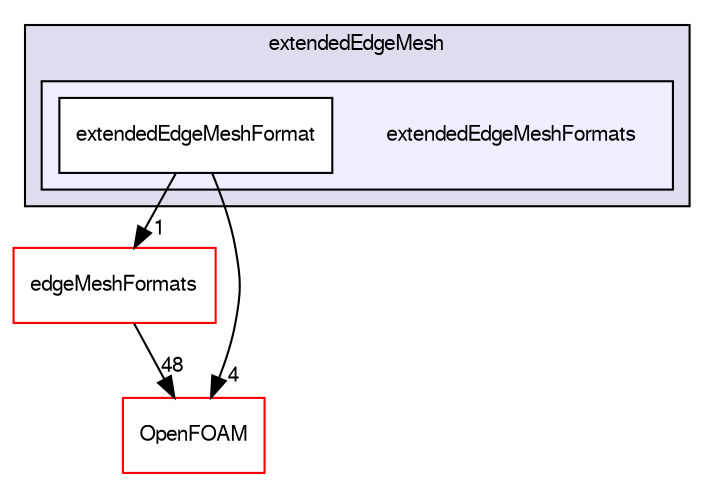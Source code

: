 digraph "src/edgeMesh/extendedEdgeMesh/extendedEdgeMeshFormats" {
  bgcolor=transparent;
  compound=true
  node [ fontsize="10", fontname="FreeSans"];
  edge [ labelfontsize="10", labelfontname="FreeSans"];
  subgraph clusterdir_88a030b2d8ede3fd9e95a10007c872b4 {
    graph [ bgcolor="#ddddee", pencolor="black", label="extendedEdgeMesh" fontname="FreeSans", fontsize="10", URL="dir_88a030b2d8ede3fd9e95a10007c872b4.html"]
  subgraph clusterdir_b53596efe6f4eaaccbf9c35140398b36 {
    graph [ bgcolor="#eeeeff", pencolor="black", label="" URL="dir_b53596efe6f4eaaccbf9c35140398b36.html"];
    dir_b53596efe6f4eaaccbf9c35140398b36 [shape=plaintext label="extendedEdgeMeshFormats"];
    dir_71f9b664da1ba6e8ed90fbd426056e81 [shape=box label="extendedEdgeMeshFormat" color="black" fillcolor="white" style="filled" URL="dir_71f9b664da1ba6e8ed90fbd426056e81.html"];
  }
  }
  dir_0b3f7f46c9dc13de0ea8114aee8c4107 [shape=box label="edgeMeshFormats" color="red" URL="dir_0b3f7f46c9dc13de0ea8114aee8c4107.html"];
  dir_c5473ff19b20e6ec4dfe5c310b3778a8 [shape=box label="OpenFOAM" color="red" URL="dir_c5473ff19b20e6ec4dfe5c310b3778a8.html"];
  dir_71f9b664da1ba6e8ed90fbd426056e81->dir_0b3f7f46c9dc13de0ea8114aee8c4107 [headlabel="1", labeldistance=1.5 headhref="dir_000722_000713.html"];
  dir_71f9b664da1ba6e8ed90fbd426056e81->dir_c5473ff19b20e6ec4dfe5c310b3778a8 [headlabel="4", labeldistance=1.5 headhref="dir_000722_001732.html"];
  dir_0b3f7f46c9dc13de0ea8114aee8c4107->dir_c5473ff19b20e6ec4dfe5c310b3778a8 [headlabel="48", labeldistance=1.5 headhref="dir_000713_001732.html"];
}
